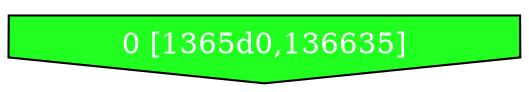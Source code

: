 diGraph libnss3{
	libnss3_0  [style=filled fillcolor="#20FF20" fontcolor="#ffffff" shape=invhouse label="0 [1365d0,136635]"]


}